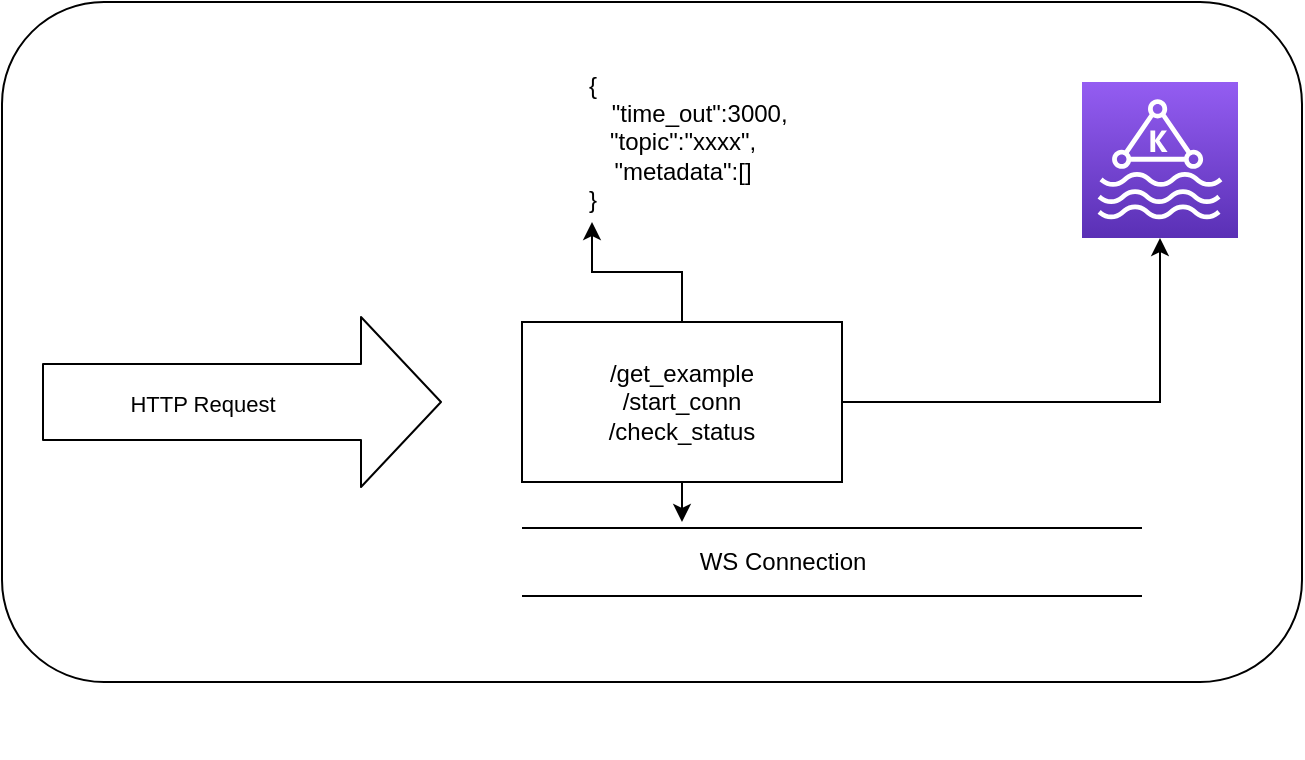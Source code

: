 <mxfile version="13.10.2" type="github">
  <diagram id="Gj_wWmISH5d1NkYIvcMC" name="Page-1">
    <mxGraphModel dx="950" dy="771" grid="1" gridSize="10" guides="1" tooltips="1" connect="1" arrows="1" fold="1" page="1" pageScale="1" pageWidth="1169" pageHeight="827" math="0" shadow="0">
      <root>
        <mxCell id="0" />
        <mxCell id="1" parent="0" />
        <mxCell id="u2SFOlpM5_yBMviXiRNT-13" value="" style="rounded=1;whiteSpace=wrap;html=1;" vertex="1" parent="1">
          <mxGeometry x="20" y="160" width="650" height="340" as="geometry" />
        </mxCell>
        <mxCell id="u2SFOlpM5_yBMviXiRNT-14" value="" style="shape=image;html=1;verticalAlign=top;verticalLabelPosition=bottom;labelBackgroundColor=#ffffff;imageAspect=0;aspect=fixed;image=https://cdn3.iconfinder.com/data/icons/logos-and-brands-adobe/512/89_Digital_Ocean-128.png" vertex="1" parent="1">
          <mxGeometry x="326" y="470" width="68" height="68" as="geometry" />
        </mxCell>
        <mxCell id="u2SFOlpM5_yBMviXiRNT-2" value="" style="shape=flexArrow;endArrow=classic;html=1;endWidth=46;endSize=13;width=38;" edge="1" parent="1">
          <mxGeometry width="50" height="50" relative="1" as="geometry">
            <mxPoint x="40" y="360" as="sourcePoint" />
            <mxPoint x="240" y="360" as="targetPoint" />
            <Array as="points" />
          </mxGeometry>
        </mxCell>
        <mxCell id="u2SFOlpM5_yBMviXiRNT-3" value="HTTP Request" style="edgeLabel;html=1;align=center;verticalAlign=middle;resizable=0;points=[];" vertex="1" connectable="0" parent="u2SFOlpM5_yBMviXiRNT-2">
          <mxGeometry x="-0.517" y="-1" relative="1" as="geometry">
            <mxPoint x="31" as="offset" />
          </mxGeometry>
        </mxCell>
        <mxCell id="u2SFOlpM5_yBMviXiRNT-6" style="edgeStyle=orthogonalEdgeStyle;rounded=0;orthogonalLoop=1;jettySize=auto;html=1;" edge="1" parent="1" source="u2SFOlpM5_yBMviXiRNT-4" target="u2SFOlpM5_yBMviXiRNT-5">
          <mxGeometry relative="1" as="geometry" />
        </mxCell>
        <mxCell id="u2SFOlpM5_yBMviXiRNT-9" style="edgeStyle=orthogonalEdgeStyle;rounded=0;orthogonalLoop=1;jettySize=auto;html=1;" edge="1" parent="1" source="u2SFOlpM5_yBMviXiRNT-4" target="u2SFOlpM5_yBMviXiRNT-8">
          <mxGeometry relative="1" as="geometry" />
        </mxCell>
        <mxCell id="u2SFOlpM5_yBMviXiRNT-11" style="edgeStyle=orthogonalEdgeStyle;rounded=0;orthogonalLoop=1;jettySize=auto;html=1;exitX=0.5;exitY=1;exitDx=0;exitDy=0;" edge="1" parent="1" source="u2SFOlpM5_yBMviXiRNT-4">
          <mxGeometry relative="1" as="geometry">
            <mxPoint x="360" y="420" as="targetPoint" />
          </mxGeometry>
        </mxCell>
        <mxCell id="u2SFOlpM5_yBMviXiRNT-4" value="/get_example&lt;br&gt;/start_conn&lt;br&gt;/check_status" style="rounded=0;whiteSpace=wrap;html=1;" vertex="1" parent="1">
          <mxGeometry x="280" y="320" width="160" height="80" as="geometry" />
        </mxCell>
        <mxCell id="u2SFOlpM5_yBMviXiRNT-5" value="" style="outlineConnect=0;fontColor=#232F3E;gradientColor=#945DF2;gradientDirection=north;fillColor=#5A30B5;strokeColor=#ffffff;dashed=0;verticalLabelPosition=bottom;verticalAlign=top;align=center;html=1;fontSize=12;fontStyle=0;aspect=fixed;shape=mxgraph.aws4.resourceIcon;resIcon=mxgraph.aws4.managed_streaming_for_kafka;" vertex="1" parent="1">
          <mxGeometry x="560" y="200" width="78" height="78" as="geometry" />
        </mxCell>
        <mxCell id="u2SFOlpM5_yBMviXiRNT-8" value="{&lt;br&gt;&amp;nbsp; &amp;nbsp; &amp;nbsp; &amp;nbsp; &amp;nbsp; &amp;nbsp; &amp;nbsp; &amp;nbsp; &amp;nbsp; &amp;nbsp; &amp;nbsp; &amp;nbsp; &amp;nbsp; &amp;nbsp; &amp;nbsp; &amp;nbsp; &quot;time_out&quot;:3000,&lt;br&gt;&amp;nbsp; &amp;nbsp; &amp;nbsp; &amp;nbsp; &amp;nbsp; &amp;nbsp; &amp;nbsp; &amp;nbsp; &amp;nbsp; &amp;nbsp; &amp;nbsp; &amp;nbsp; &amp;nbsp; &amp;nbsp;&quot;topic&quot;:&quot;xxxx&quot;,&lt;br&gt;&amp;nbsp; &amp;nbsp; &amp;nbsp; &amp;nbsp; &amp;nbsp; &amp;nbsp; &amp;nbsp; &amp;nbsp; &amp;nbsp; &amp;nbsp; &amp;nbsp; &amp;nbsp; &amp;nbsp; &amp;nbsp;&quot;metadata&quot;:[]&lt;br&gt;}" style="text;html=1;align=center;verticalAlign=middle;resizable=0;points=[];autosize=1;" vertex="1" parent="1">
          <mxGeometry x="210" y="190" width="210" height="80" as="geometry" />
        </mxCell>
        <mxCell id="u2SFOlpM5_yBMviXiRNT-10" value="" style="shape=link;html=1;width=34;" edge="1" parent="1">
          <mxGeometry width="100" relative="1" as="geometry">
            <mxPoint x="280" y="440" as="sourcePoint" />
            <mxPoint x="590" y="440" as="targetPoint" />
          </mxGeometry>
        </mxCell>
        <mxCell id="u2SFOlpM5_yBMviXiRNT-12" value="WS Connection" style="text;html=1;align=center;verticalAlign=middle;resizable=0;points=[];autosize=1;" vertex="1" parent="1">
          <mxGeometry x="360" y="430" width="100" height="20" as="geometry" />
        </mxCell>
      </root>
    </mxGraphModel>
  </diagram>
</mxfile>
